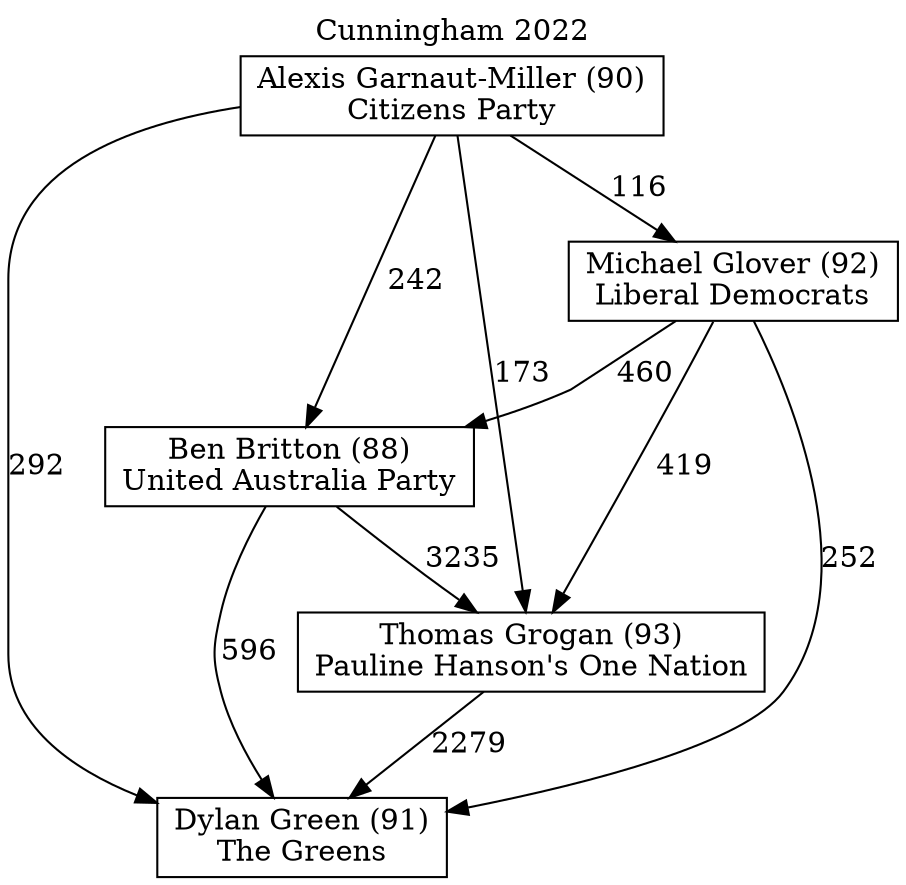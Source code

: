 // House preference flow
digraph "Dylan Green (91)_Cunningham_2022" {
	graph [label="Cunningham 2022" labelloc=t mclimit=10]
	node [shape=box]
	"Dylan Green (91)" [label="Dylan Green (91)
The Greens"]
	"Alexis Garnaut-Miller (90)" [label="Alexis Garnaut-Miller (90)
Citizens Party"]
	"Thomas Grogan (93)" [label="Thomas Grogan (93)
Pauline Hanson's One Nation"]
	"Ben Britton (88)" [label="Ben Britton (88)
United Australia Party"]
	"Michael Glover (92)" [label="Michael Glover (92)
Liberal Democrats"]
	"Thomas Grogan (93)" -> "Dylan Green (91)" [label=2279]
	"Alexis Garnaut-Miller (90)" -> "Ben Britton (88)" [label=242]
	"Michael Glover (92)" -> "Ben Britton (88)" [label=460]
	"Alexis Garnaut-Miller (90)" -> "Michael Glover (92)" [label=116]
	"Alexis Garnaut-Miller (90)" -> "Dylan Green (91)" [label=292]
	"Ben Britton (88)" -> "Thomas Grogan (93)" [label=3235]
	"Michael Glover (92)" -> "Dylan Green (91)" [label=252]
	"Alexis Garnaut-Miller (90)" -> "Thomas Grogan (93)" [label=173]
	"Michael Glover (92)" -> "Thomas Grogan (93)" [label=419]
	"Ben Britton (88)" -> "Dylan Green (91)" [label=596]
}
